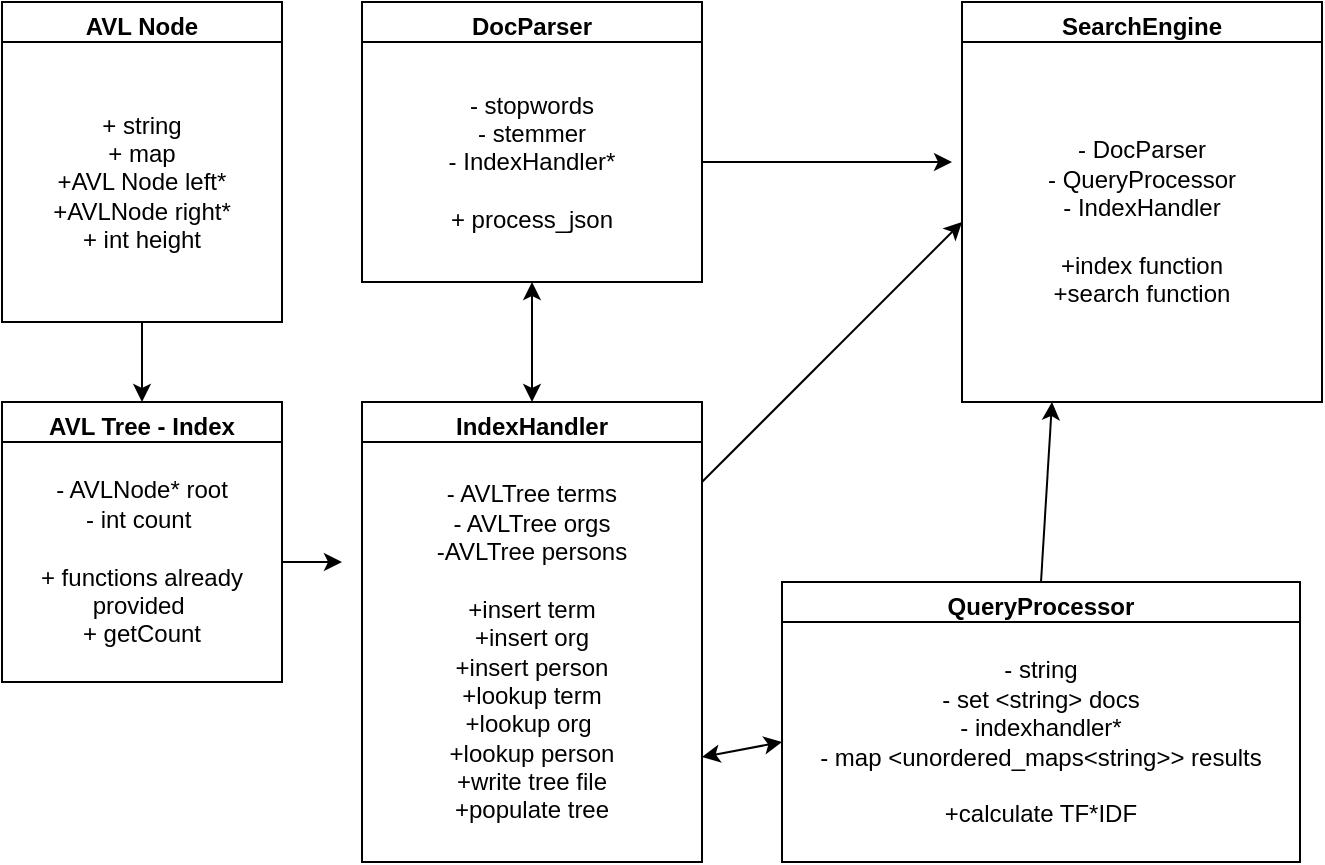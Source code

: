 <mxfile>
    <diagram id="M8jG8b7JbimdK5pG4rfh" name="Page-1">
        <mxGraphModel dx="474" dy="870" grid="0" gridSize="10" guides="1" tooltips="1" connect="1" arrows="1" fold="1" page="1" pageScale="1" pageWidth="1100" pageHeight="850" background="#FFFFFF" math="0" shadow="0">
            <root>
                <mxCell id="0"/>
                <mxCell id="1" parent="0"/>
                <mxCell id="35" value="IndexHandler" style="swimlane;rounded=0;" vertex="1" parent="1">
                    <mxGeometry x="370" y="390" width="170" height="230" as="geometry">
                        <mxRectangle x="210" y="40" width="110" height="23" as="alternateBounds"/>
                    </mxGeometry>
                </mxCell>
                <mxCell id="13" value="- AVLTree terms&lt;br&gt;- AVLTree orgs&lt;br&gt;-AVLTree persons&lt;br&gt;&lt;br&gt;+insert term&lt;br&gt;+insert org&lt;br&gt;+insert person&lt;br&gt;+lookup term&lt;br&gt;+lookup org&amp;nbsp;&lt;br&gt;+lookup person&lt;br&gt;+write tree file&lt;br&gt;+populate tree" style="whiteSpace=wrap;html=1;rounded=0;" vertex="1" parent="35">
                    <mxGeometry y="20" width="170" height="210" as="geometry"/>
                </mxCell>
                <mxCell id="36" value="AVL Node" style="swimlane;rounded=0;" vertex="1" parent="1">
                    <mxGeometry x="190" y="190" width="140" height="160" as="geometry"/>
                </mxCell>
                <mxCell id="9" value="+ string&lt;br&gt;+ map&lt;br&gt;+AVL Node left*&lt;br&gt;+AVLNode right*&lt;br&gt;+ int height" style="whiteSpace=wrap;html=1;aspect=fixed;rounded=0;" vertex="1" parent="36">
                    <mxGeometry y="20" width="140" height="140" as="geometry"/>
                </mxCell>
                <mxCell id="37" style="edgeStyle=none;html=1;exitX=1;exitY=1;exitDx=0;exitDy=0;rounded=0;" edge="1" parent="36" source="36" target="9">
                    <mxGeometry relative="1" as="geometry"/>
                </mxCell>
                <mxCell id="39" value="AVL Tree - Index" style="swimlane;rounded=0;" vertex="1" parent="1">
                    <mxGeometry x="190" y="390" width="140" height="140" as="geometry"/>
                </mxCell>
                <mxCell id="11" value="- AVLNode* root&lt;br&gt;- int count&amp;nbsp;&lt;br&gt;&lt;br&gt;+ functions already provided&amp;nbsp;&lt;br&gt;+ getCount" style="whiteSpace=wrap;html=1;rounded=0;" vertex="1" parent="39">
                    <mxGeometry y="20" width="140" height="120" as="geometry"/>
                </mxCell>
                <mxCell id="55" style="edgeStyle=none;html=1;exitX=0.5;exitY=0;exitDx=0;exitDy=0;entryX=0.25;entryY=1;entryDx=0;entryDy=0;" edge="1" parent="1" source="40" target="42">
                    <mxGeometry relative="1" as="geometry"/>
                </mxCell>
                <mxCell id="40" value="QueryProcessor" style="swimlane;rounded=0;" vertex="1" parent="1">
                    <mxGeometry x="580" y="480" width="259" height="140" as="geometry"/>
                </mxCell>
                <mxCell id="15" value="- string&lt;br&gt;- set &amp;lt;string&amp;gt; docs&lt;br&gt;&lt;span style=&quot;&quot;&gt;- indexhandler*&lt;br&gt;- map &amp;lt;unordered_maps&amp;lt;string&amp;gt;&amp;gt; results&lt;br&gt;&lt;br&gt;&lt;/span&gt;&lt;span style=&quot;&quot;&gt;+calculate TF*IDF&lt;/span&gt;&lt;span style=&quot;&quot;&gt;&lt;br&gt;&lt;/span&gt;" style="whiteSpace=wrap;html=1;align=center;textDirection=ltr;labelPosition=center;verticalLabelPosition=middle;verticalAlign=middle;rounded=0;" vertex="1" parent="40">
                    <mxGeometry y="20" width="259" height="120" as="geometry"/>
                </mxCell>
                <mxCell id="41" value="DocParser" style="swimlane;rounded=0;" vertex="1" parent="1">
                    <mxGeometry x="370" y="190" width="170" height="140" as="geometry">
                        <mxRectangle x="470" y="250" width="90" height="23" as="alternateBounds"/>
                    </mxGeometry>
                </mxCell>
                <mxCell id="14" value="&lt;span&gt;- stopwords&lt;/span&gt;&lt;br&gt;&lt;div&gt;&lt;span&gt;- stemmer&lt;/span&gt;&lt;/div&gt;&lt;div&gt;&lt;span&gt;- IndexHandler*&lt;/span&gt;&lt;/div&gt;&lt;div&gt;&lt;span&gt;&lt;br&gt;&lt;/span&gt;&lt;/div&gt;&lt;div&gt;&lt;span&gt;+ process_json&lt;/span&gt;&lt;/div&gt;" style="whiteSpace=wrap;html=1;align=center;textDirection=ltr;rounded=0;" vertex="1" parent="41">
                    <mxGeometry y="20" width="170" height="120" as="geometry"/>
                </mxCell>
                <mxCell id="42" value="SearchEngine" style="swimlane;rounded=0;" vertex="1" parent="1">
                    <mxGeometry x="670" y="190" width="180" height="200" as="geometry"/>
                </mxCell>
                <mxCell id="10" value="- DocParser&lt;br&gt;- QueryProcessor&lt;br&gt;- IndexHandler&lt;br&gt;&lt;br&gt;+index function&lt;br&gt;+search function" style="whiteSpace=wrap;html=1;aspect=fixed;fillColor=default;strokeColor=default;rounded=0;" vertex="1" parent="42">
                    <mxGeometry y="20" width="180" height="180" as="geometry"/>
                </mxCell>
                <mxCell id="45" value="" style="edgeStyle=none;html=1;" edge="1" parent="1" source="9">
                    <mxGeometry relative="1" as="geometry">
                        <mxPoint x="260" y="390" as="targetPoint"/>
                    </mxGeometry>
                </mxCell>
                <mxCell id="46" value="" style="edgeStyle=none;html=1;" edge="1" parent="1" source="11">
                    <mxGeometry relative="1" as="geometry">
                        <mxPoint x="360" y="470" as="targetPoint"/>
                    </mxGeometry>
                </mxCell>
                <mxCell id="51" value="" style="endArrow=classic;startArrow=classic;html=1;entryX=0.5;entryY=1;entryDx=0;entryDy=0;exitX=0.5;exitY=0;exitDx=0;exitDy=0;" edge="1" parent="1" source="35" target="14">
                    <mxGeometry width="50" height="50" relative="1" as="geometry">
                        <mxPoint x="550" y="400" as="sourcePoint"/>
                        <mxPoint x="660" y="340" as="targetPoint"/>
                        <Array as="points"/>
                    </mxGeometry>
                </mxCell>
                <mxCell id="53" value="" style="edgeStyle=none;html=1;" edge="1" parent="1" source="14">
                    <mxGeometry relative="1" as="geometry">
                        <mxPoint x="665.0" y="270" as="targetPoint"/>
                    </mxGeometry>
                </mxCell>
                <mxCell id="54" style="edgeStyle=none;html=1;entryX=0;entryY=0.5;entryDx=0;entryDy=0;" edge="1" parent="1" source="13" target="10">
                    <mxGeometry relative="1" as="geometry"/>
                </mxCell>
                <mxCell id="57" value="" style="endArrow=classic;startArrow=classic;html=1;exitX=1;exitY=0.75;exitDx=0;exitDy=0;entryX=0;entryY=0.5;entryDx=0;entryDy=0;" edge="1" parent="1" source="13" target="15">
                    <mxGeometry width="50" height="50" relative="1" as="geometry">
                        <mxPoint x="590" y="447" as="sourcePoint"/>
                        <mxPoint x="640" y="397" as="targetPoint"/>
                    </mxGeometry>
                </mxCell>
            </root>
        </mxGraphModel>
    </diagram>
</mxfile>